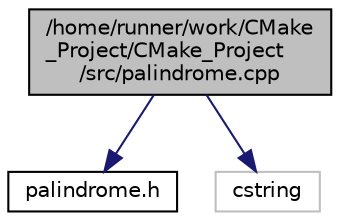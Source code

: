 digraph "/home/runner/work/CMake_Project/CMake_Project/src/palindrome.cpp"
{
 // LATEX_PDF_SIZE
  edge [fontname="Helvetica",fontsize="10",labelfontname="Helvetica",labelfontsize="10"];
  node [fontname="Helvetica",fontsize="10",shape=record];
  Node1 [label="/home/runner/work/CMake\l_Project/CMake_Project\l/src/palindrome.cpp",height=0.2,width=0.4,color="black", fillcolor="grey75", style="filled", fontcolor="black",tooltip="tests if a string is a palindrome"];
  Node1 -> Node2 [color="midnightblue",fontsize="10",style="solid",fontname="Helvetica"];
  Node2 [label="palindrome.h",height=0.2,width=0.4,color="black", fillcolor="white", style="filled",URL="$d3/dbb/palindrome_8h_source.html",tooltip=" "];
  Node1 -> Node3 [color="midnightblue",fontsize="10",style="solid",fontname="Helvetica"];
  Node3 [label="cstring",height=0.2,width=0.4,color="grey75", fillcolor="white", style="filled",tooltip=" "];
}
